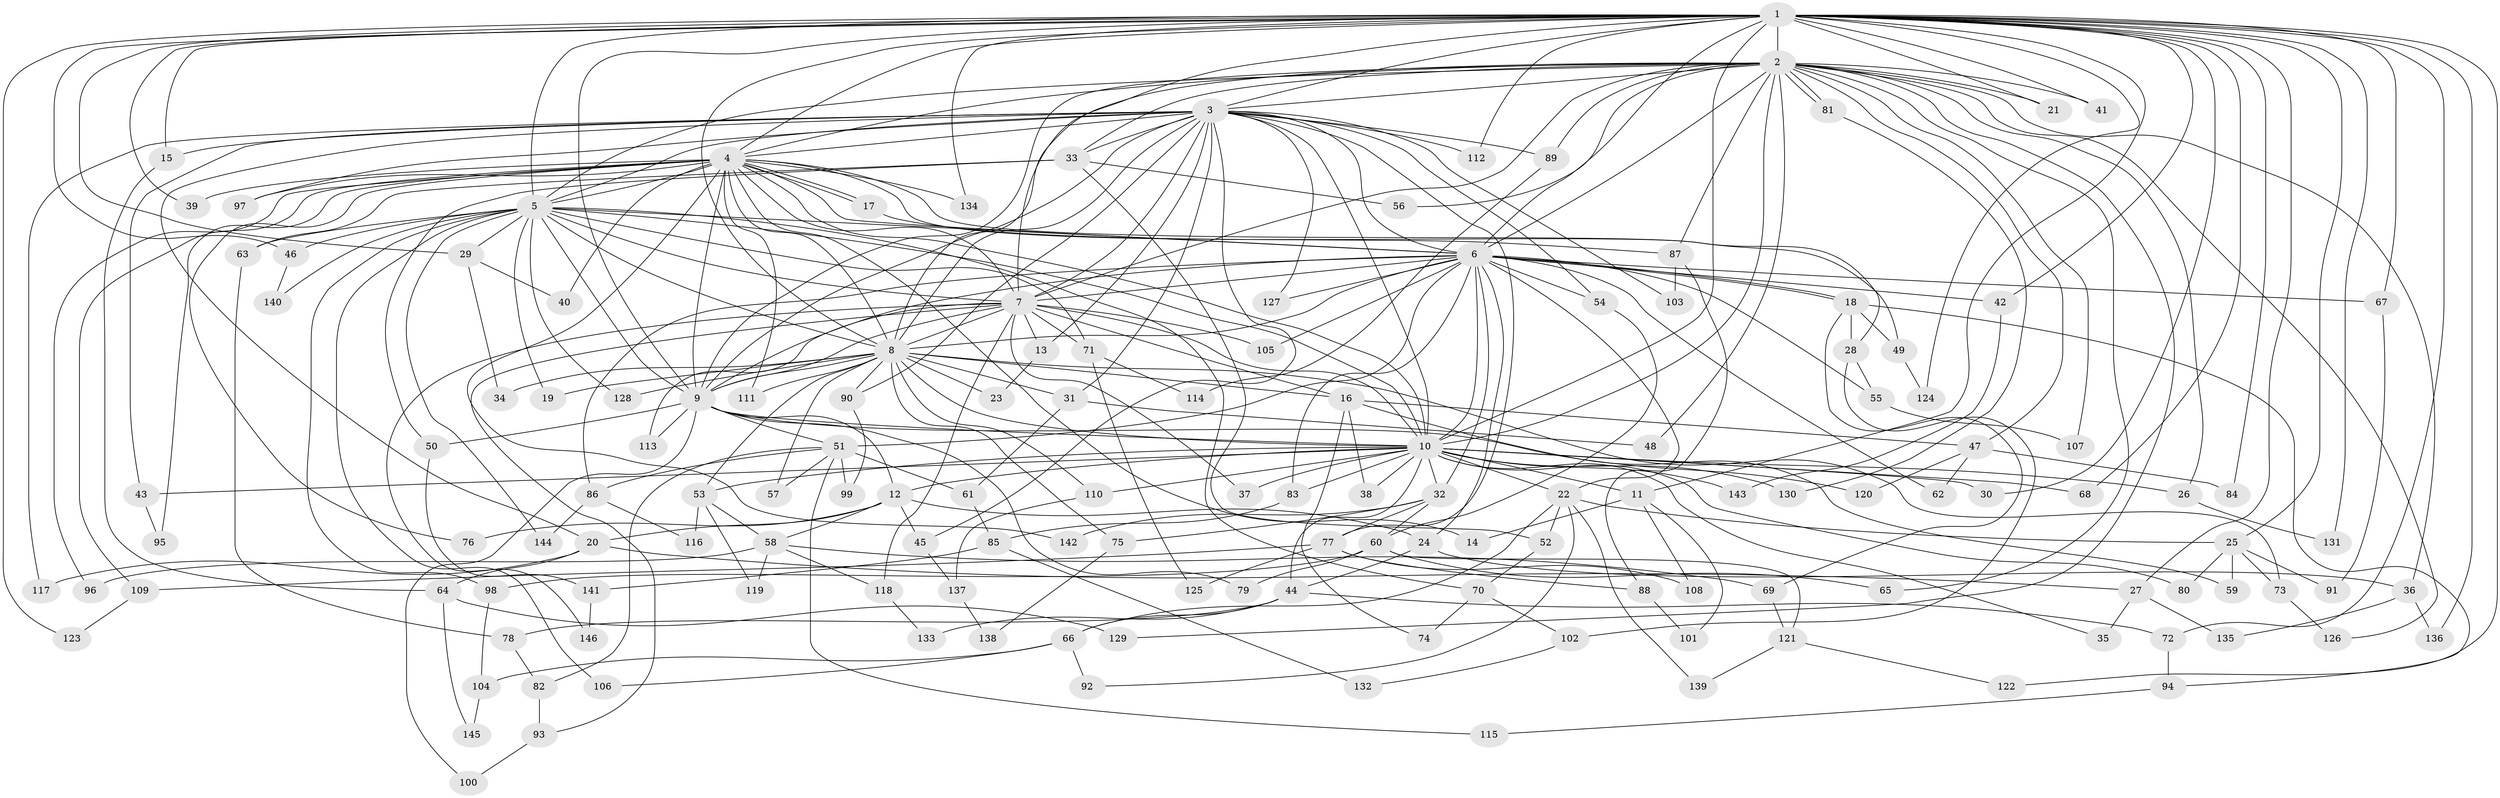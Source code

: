 // coarse degree distribution, {28: 0.008928571428571428, 23: 0.017857142857142856, 27: 0.008928571428571428, 17: 0.017857142857142856, 29: 0.008928571428571428, 21: 0.008928571428571428, 25: 0.008928571428571428, 5: 0.0625, 7: 0.05357142857142857, 3: 0.24107142857142858, 2: 0.41964285714285715, 6: 0.05357142857142857, 4: 0.08928571428571429}
// Generated by graph-tools (version 1.1) at 2025/51/02/27/25 19:51:42]
// undirected, 146 vertices, 317 edges
graph export_dot {
graph [start="1"]
  node [color=gray90,style=filled];
  1;
  2;
  3;
  4;
  5;
  6;
  7;
  8;
  9;
  10;
  11;
  12;
  13;
  14;
  15;
  16;
  17;
  18;
  19;
  20;
  21;
  22;
  23;
  24;
  25;
  26;
  27;
  28;
  29;
  30;
  31;
  32;
  33;
  34;
  35;
  36;
  37;
  38;
  39;
  40;
  41;
  42;
  43;
  44;
  45;
  46;
  47;
  48;
  49;
  50;
  51;
  52;
  53;
  54;
  55;
  56;
  57;
  58;
  59;
  60;
  61;
  62;
  63;
  64;
  65;
  66;
  67;
  68;
  69;
  70;
  71;
  72;
  73;
  74;
  75;
  76;
  77;
  78;
  79;
  80;
  81;
  82;
  83;
  84;
  85;
  86;
  87;
  88;
  89;
  90;
  91;
  92;
  93;
  94;
  95;
  96;
  97;
  98;
  99;
  100;
  101;
  102;
  103;
  104;
  105;
  106;
  107;
  108;
  109;
  110;
  111;
  112;
  113;
  114;
  115;
  116;
  117;
  118;
  119;
  120;
  121;
  122;
  123;
  124;
  125;
  126;
  127;
  128;
  129;
  130;
  131;
  132;
  133;
  134;
  135;
  136;
  137;
  138;
  139;
  140;
  141;
  142;
  143;
  144;
  145;
  146;
  1 -- 2;
  1 -- 3;
  1 -- 4;
  1 -- 5;
  1 -- 6;
  1 -- 7;
  1 -- 8;
  1 -- 9;
  1 -- 10;
  1 -- 11;
  1 -- 15;
  1 -- 21;
  1 -- 25;
  1 -- 27;
  1 -- 29;
  1 -- 30;
  1 -- 39;
  1 -- 41;
  1 -- 42;
  1 -- 46;
  1 -- 67;
  1 -- 68;
  1 -- 72;
  1 -- 84;
  1 -- 112;
  1 -- 122;
  1 -- 123;
  1 -- 124;
  1 -- 131;
  1 -- 134;
  1 -- 136;
  2 -- 3;
  2 -- 4;
  2 -- 5;
  2 -- 6;
  2 -- 7;
  2 -- 8;
  2 -- 9;
  2 -- 10;
  2 -- 21;
  2 -- 26;
  2 -- 33;
  2 -- 36;
  2 -- 41;
  2 -- 47;
  2 -- 48;
  2 -- 56;
  2 -- 65;
  2 -- 81;
  2 -- 81;
  2 -- 87;
  2 -- 89;
  2 -- 107;
  2 -- 126;
  2 -- 129;
  3 -- 4;
  3 -- 5;
  3 -- 6;
  3 -- 7;
  3 -- 8;
  3 -- 9;
  3 -- 10;
  3 -- 13;
  3 -- 15;
  3 -- 20;
  3 -- 31;
  3 -- 33;
  3 -- 43;
  3 -- 45;
  3 -- 54;
  3 -- 77;
  3 -- 89;
  3 -- 90;
  3 -- 97;
  3 -- 103;
  3 -- 112;
  3 -- 117;
  3 -- 127;
  4 -- 5;
  4 -- 6;
  4 -- 7;
  4 -- 8;
  4 -- 9;
  4 -- 10;
  4 -- 14;
  4 -- 17;
  4 -- 17;
  4 -- 28;
  4 -- 39;
  4 -- 40;
  4 -- 49;
  4 -- 76;
  4 -- 95;
  4 -- 96;
  4 -- 97;
  4 -- 109;
  4 -- 111;
  4 -- 134;
  4 -- 142;
  5 -- 6;
  5 -- 7;
  5 -- 8;
  5 -- 9;
  5 -- 10;
  5 -- 19;
  5 -- 29;
  5 -- 46;
  5 -- 63;
  5 -- 70;
  5 -- 71;
  5 -- 98;
  5 -- 106;
  5 -- 128;
  5 -- 140;
  5 -- 144;
  6 -- 7;
  6 -- 8;
  6 -- 9;
  6 -- 10;
  6 -- 18;
  6 -- 18;
  6 -- 22;
  6 -- 24;
  6 -- 32;
  6 -- 42;
  6 -- 51;
  6 -- 54;
  6 -- 55;
  6 -- 62;
  6 -- 67;
  6 -- 83;
  6 -- 86;
  6 -- 105;
  6 -- 127;
  7 -- 8;
  7 -- 9;
  7 -- 10;
  7 -- 13;
  7 -- 16;
  7 -- 37;
  7 -- 71;
  7 -- 93;
  7 -- 105;
  7 -- 113;
  7 -- 118;
  7 -- 146;
  8 -- 9;
  8 -- 10;
  8 -- 16;
  8 -- 19;
  8 -- 23;
  8 -- 31;
  8 -- 34;
  8 -- 53;
  8 -- 57;
  8 -- 73;
  8 -- 75;
  8 -- 90;
  8 -- 110;
  8 -- 111;
  8 -- 128;
  9 -- 10;
  9 -- 12;
  9 -- 50;
  9 -- 51;
  9 -- 79;
  9 -- 100;
  9 -- 113;
  9 -- 120;
  10 -- 11;
  10 -- 12;
  10 -- 22;
  10 -- 26;
  10 -- 30;
  10 -- 32;
  10 -- 35;
  10 -- 37;
  10 -- 38;
  10 -- 43;
  10 -- 44;
  10 -- 53;
  10 -- 68;
  10 -- 80;
  10 -- 83;
  10 -- 110;
  10 -- 130;
  10 -- 143;
  11 -- 14;
  11 -- 101;
  11 -- 108;
  12 -- 20;
  12 -- 24;
  12 -- 45;
  12 -- 58;
  12 -- 76;
  13 -- 23;
  15 -- 64;
  16 -- 38;
  16 -- 47;
  16 -- 59;
  16 -- 74;
  17 -- 87;
  18 -- 28;
  18 -- 49;
  18 -- 69;
  18 -- 94;
  20 -- 27;
  20 -- 64;
  20 -- 117;
  22 -- 25;
  22 -- 52;
  22 -- 66;
  22 -- 92;
  22 -- 139;
  24 -- 36;
  24 -- 44;
  25 -- 59;
  25 -- 73;
  25 -- 80;
  25 -- 91;
  26 -- 131;
  27 -- 35;
  27 -- 135;
  28 -- 55;
  28 -- 102;
  29 -- 34;
  29 -- 40;
  31 -- 48;
  31 -- 61;
  32 -- 60;
  32 -- 75;
  32 -- 77;
  32 -- 142;
  33 -- 50;
  33 -- 52;
  33 -- 56;
  33 -- 63;
  36 -- 135;
  36 -- 136;
  42 -- 143;
  43 -- 95;
  44 -- 66;
  44 -- 72;
  44 -- 78;
  44 -- 133;
  45 -- 137;
  46 -- 140;
  47 -- 62;
  47 -- 84;
  47 -- 120;
  49 -- 124;
  50 -- 141;
  51 -- 57;
  51 -- 61;
  51 -- 82;
  51 -- 86;
  51 -- 99;
  51 -- 115;
  52 -- 70;
  53 -- 58;
  53 -- 116;
  53 -- 119;
  54 -- 60;
  55 -- 107;
  58 -- 69;
  58 -- 96;
  58 -- 118;
  58 -- 119;
  60 -- 65;
  60 -- 79;
  60 -- 98;
  60 -- 121;
  61 -- 85;
  63 -- 78;
  64 -- 129;
  64 -- 145;
  66 -- 92;
  66 -- 104;
  66 -- 106;
  67 -- 91;
  69 -- 121;
  70 -- 74;
  70 -- 102;
  71 -- 114;
  71 -- 125;
  72 -- 94;
  73 -- 126;
  75 -- 138;
  77 -- 88;
  77 -- 108;
  77 -- 109;
  77 -- 125;
  78 -- 82;
  81 -- 130;
  82 -- 93;
  83 -- 85;
  85 -- 132;
  85 -- 141;
  86 -- 116;
  86 -- 144;
  87 -- 88;
  87 -- 103;
  88 -- 101;
  89 -- 114;
  90 -- 99;
  93 -- 100;
  94 -- 115;
  98 -- 104;
  102 -- 132;
  104 -- 145;
  109 -- 123;
  110 -- 137;
  118 -- 133;
  121 -- 122;
  121 -- 139;
  137 -- 138;
  141 -- 146;
}
